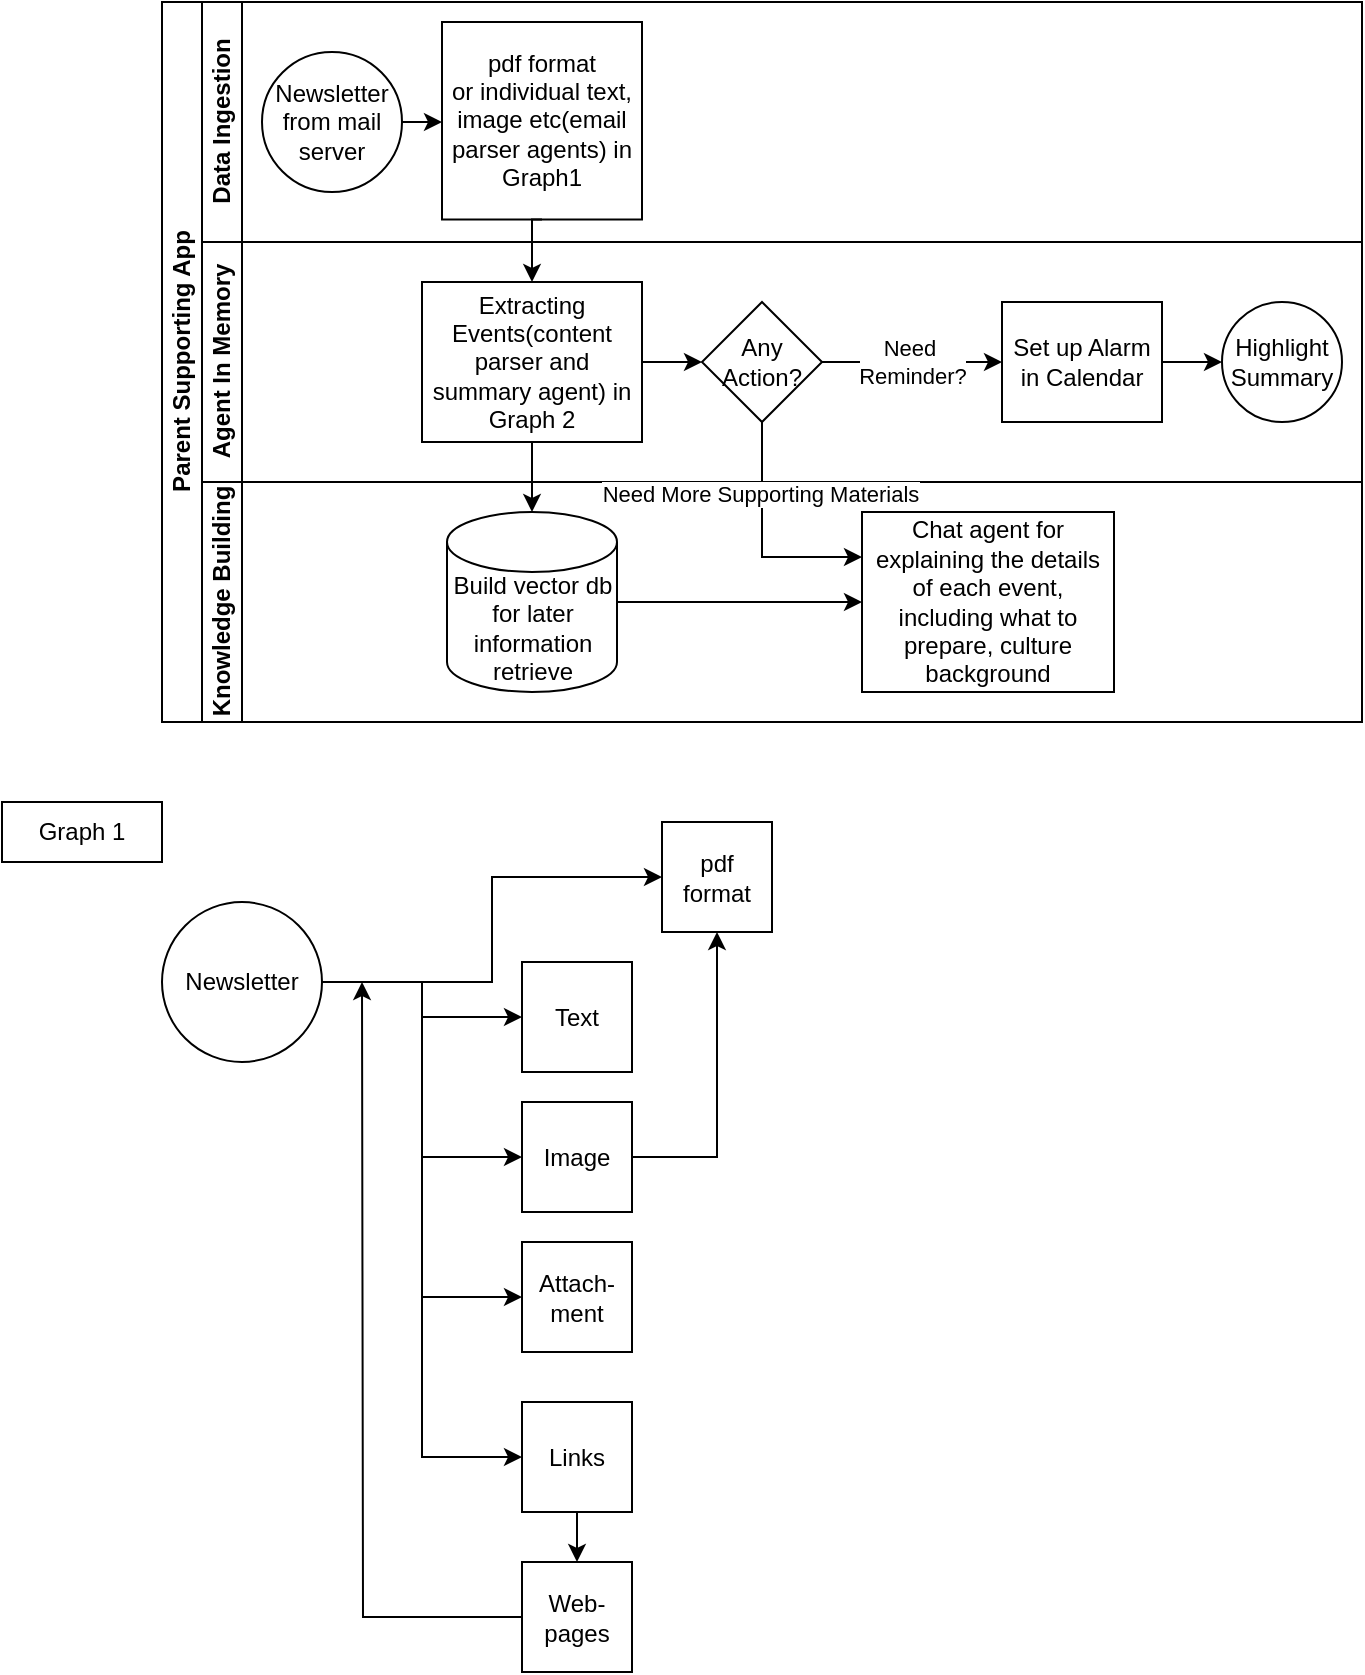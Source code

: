 <mxfile version="26.2.13">
  <diagram id="prtHgNgQTEPvFCAcTncT" name="Page-1">
    <mxGraphModel dx="1158" dy="745" grid="1" gridSize="10" guides="1" tooltips="1" connect="1" arrows="1" fold="1" page="1" pageScale="1" pageWidth="827" pageHeight="1169" math="0" shadow="0">
      <root>
        <mxCell id="0" />
        <mxCell id="1" parent="0" />
        <mxCell id="dNxyNK7c78bLwvsdeMH5-19" value="Parent Supporting App" style="swimlane;html=1;childLayout=stackLayout;resizeParent=1;resizeParentMax=0;horizontal=0;startSize=20;horizontalStack=0;" parent="1" vertex="1">
          <mxGeometry x="120" y="120" width="600" height="360" as="geometry" />
        </mxCell>
        <mxCell id="dNxyNK7c78bLwvsdeMH5-20" value="Data Ingestion" style="swimlane;html=1;startSize=20;horizontal=0;" parent="dNxyNK7c78bLwvsdeMH5-19" vertex="1">
          <mxGeometry x="20" width="580" height="120" as="geometry" />
        </mxCell>
        <mxCell id="dNxyNK7c78bLwvsdeMH5-25" value="" style="edgeStyle=orthogonalEdgeStyle;rounded=0;orthogonalLoop=1;jettySize=auto;html=1;" parent="dNxyNK7c78bLwvsdeMH5-20" source="dNxyNK7c78bLwvsdeMH5-23" target="dNxyNK7c78bLwvsdeMH5-24" edge="1">
          <mxGeometry relative="1" as="geometry" />
        </mxCell>
        <mxCell id="dNxyNK7c78bLwvsdeMH5-23" value="Newsletter from mail server" style="ellipse;whiteSpace=wrap;html=1;" parent="dNxyNK7c78bLwvsdeMH5-20" vertex="1">
          <mxGeometry x="30" y="25" width="70" height="70" as="geometry" />
        </mxCell>
        <mxCell id="dNxyNK7c78bLwvsdeMH5-24" value="pdf format&lt;div&gt;or individual text, image etc(email parser agents) in Graph1&lt;/div&gt;" style="rounded=0;whiteSpace=wrap;html=1;fontFamily=Helvetica;fontSize=12;fontColor=#000000;align=center;" parent="dNxyNK7c78bLwvsdeMH5-20" vertex="1">
          <mxGeometry x="120" y="10" width="100" height="98.75" as="geometry" />
        </mxCell>
        <mxCell id="5y53VwKbbks-n5xjh9GS-1" style="edgeStyle=orthogonalEdgeStyle;rounded=0;orthogonalLoop=1;jettySize=auto;html=1;exitX=0.5;exitY=1;exitDx=0;exitDy=0;entryX=0.5;entryY=0;entryDx=0;entryDy=0;entryPerimeter=0;" edge="1" parent="dNxyNK7c78bLwvsdeMH5-19" source="dNxyNK7c78bLwvsdeMH5-26" target="5y53VwKbbks-n5xjh9GS-3">
          <mxGeometry relative="1" as="geometry" />
        </mxCell>
        <mxCell id="5y53VwKbbks-n5xjh9GS-2" style="edgeStyle=orthogonalEdgeStyle;rounded=0;orthogonalLoop=1;jettySize=auto;html=1;exitX=0.5;exitY=1;exitDx=0;exitDy=0;entryX=0.5;entryY=0;entryDx=0;entryDy=0;" edge="1" parent="dNxyNK7c78bLwvsdeMH5-19" source="dNxyNK7c78bLwvsdeMH5-24" target="dNxyNK7c78bLwvsdeMH5-26">
          <mxGeometry relative="1" as="geometry" />
        </mxCell>
        <mxCell id="dNxyNK7c78bLwvsdeMH5-21" value="Agent In Memory" style="swimlane;html=1;startSize=20;horizontal=0;" parent="dNxyNK7c78bLwvsdeMH5-19" vertex="1">
          <mxGeometry x="20" y="120" width="580" height="120" as="geometry" />
        </mxCell>
        <mxCell id="dNxyNK7c78bLwvsdeMH5-29" value="" style="edgeStyle=orthogonalEdgeStyle;rounded=0;orthogonalLoop=1;jettySize=auto;html=1;endArrow=classic;endFill=1;" parent="dNxyNK7c78bLwvsdeMH5-21" source="dNxyNK7c78bLwvsdeMH5-26" target="dNxyNK7c78bLwvsdeMH5-28" edge="1">
          <mxGeometry relative="1" as="geometry" />
        </mxCell>
        <mxCell id="dNxyNK7c78bLwvsdeMH5-26" value="Extracting Events(content parser and summary agent) in Graph 2" style="rounded=0;whiteSpace=wrap;html=1;fontFamily=Helvetica;fontSize=12;fontColor=#000000;align=center;" parent="dNxyNK7c78bLwvsdeMH5-21" vertex="1">
          <mxGeometry x="110" y="20" width="110" height="80" as="geometry" />
        </mxCell>
        <mxCell id="dNxyNK7c78bLwvsdeMH5-28" value="Any Action?" style="rhombus;whiteSpace=wrap;html=1;fontFamily=Helvetica;fontSize=12;fontColor=#000000;align=center;" parent="dNxyNK7c78bLwvsdeMH5-21" vertex="1">
          <mxGeometry x="250" y="30" width="60" height="60" as="geometry" />
        </mxCell>
        <mxCell id="dNxyNK7c78bLwvsdeMH5-30" value="Set up Alarm in Calendar" style="rounded=0;whiteSpace=wrap;html=1;fontFamily=Helvetica;fontSize=12;fontColor=#000000;align=center;" parent="dNxyNK7c78bLwvsdeMH5-21" vertex="1">
          <mxGeometry x="400" y="30" width="80" height="60" as="geometry" />
        </mxCell>
        <mxCell id="dNxyNK7c78bLwvsdeMH5-31" value="Need&amp;nbsp;&lt;div&gt;Reminder?&lt;/div&gt;" style="edgeStyle=orthogonalEdgeStyle;rounded=0;orthogonalLoop=1;jettySize=auto;html=1;endArrow=classic;endFill=1;" parent="dNxyNK7c78bLwvsdeMH5-21" source="dNxyNK7c78bLwvsdeMH5-28" target="dNxyNK7c78bLwvsdeMH5-30" edge="1">
          <mxGeometry relative="1" as="geometry" />
        </mxCell>
        <mxCell id="dNxyNK7c78bLwvsdeMH5-32" value="Highlight Summary" style="ellipse;whiteSpace=wrap;html=1;" parent="dNxyNK7c78bLwvsdeMH5-21" vertex="1">
          <mxGeometry x="510" y="30" width="60" height="60" as="geometry" />
        </mxCell>
        <mxCell id="dNxyNK7c78bLwvsdeMH5-33" value="" style="edgeStyle=orthogonalEdgeStyle;rounded=0;orthogonalLoop=1;jettySize=auto;html=1;endArrow=classic;endFill=1;" parent="dNxyNK7c78bLwvsdeMH5-21" source="dNxyNK7c78bLwvsdeMH5-30" target="dNxyNK7c78bLwvsdeMH5-32" edge="1">
          <mxGeometry relative="1" as="geometry" />
        </mxCell>
        <mxCell id="dNxyNK7c78bLwvsdeMH5-22" value="Knowledge Building" style="swimlane;html=1;startSize=20;horizontal=0;" parent="dNxyNK7c78bLwvsdeMH5-19" vertex="1">
          <mxGeometry x="20" y="240" width="580" height="120" as="geometry" />
        </mxCell>
        <mxCell id="5y53VwKbbks-n5xjh9GS-3" value="Build vector db for later information retrieve" style="shape=cylinder3;whiteSpace=wrap;html=1;boundedLbl=1;backgroundOutline=1;size=15;" vertex="1" parent="dNxyNK7c78bLwvsdeMH5-22">
          <mxGeometry x="122.5" y="15" width="85" height="90" as="geometry" />
        </mxCell>
        <mxCell id="dNxyNK7c78bLwvsdeMH5-34" value="Chat agent for explaining the details of each event, including what to prepare, culture background" style="rounded=0;whiteSpace=wrap;html=1;fontFamily=Helvetica;fontSize=12;fontColor=#000000;align=center;" parent="dNxyNK7c78bLwvsdeMH5-22" vertex="1">
          <mxGeometry x="330" y="15" width="126" height="90" as="geometry" />
        </mxCell>
        <mxCell id="5y53VwKbbks-n5xjh9GS-4" value="" style="edgeStyle=orthogonalEdgeStyle;rounded=0;orthogonalLoop=1;jettySize=auto;html=1;" edge="1" parent="dNxyNK7c78bLwvsdeMH5-22" source="5y53VwKbbks-n5xjh9GS-3" target="dNxyNK7c78bLwvsdeMH5-34">
          <mxGeometry relative="1" as="geometry" />
        </mxCell>
        <mxCell id="5y53VwKbbks-n5xjh9GS-8" style="edgeStyle=orthogonalEdgeStyle;rounded=0;orthogonalLoop=1;jettySize=auto;html=1;exitX=0.5;exitY=1;exitDx=0;exitDy=0;entryX=0;entryY=0.25;entryDx=0;entryDy=0;" edge="1" parent="dNxyNK7c78bLwvsdeMH5-19" source="dNxyNK7c78bLwvsdeMH5-28" target="dNxyNK7c78bLwvsdeMH5-34">
          <mxGeometry relative="1" as="geometry" />
        </mxCell>
        <mxCell id="5y53VwKbbks-n5xjh9GS-9" value="Need More Supporting Materials" style="edgeLabel;html=1;align=center;verticalAlign=middle;resizable=0;points=[];" vertex="1" connectable="0" parent="5y53VwKbbks-n5xjh9GS-8">
          <mxGeometry x="-0.387" y="-1" relative="1" as="geometry">
            <mxPoint as="offset" />
          </mxGeometry>
        </mxCell>
        <mxCell id="5y53VwKbbks-n5xjh9GS-13" style="edgeStyle=orthogonalEdgeStyle;rounded=0;orthogonalLoop=1;jettySize=auto;html=1;exitX=1;exitY=0.5;exitDx=0;exitDy=0;entryX=0;entryY=0.5;entryDx=0;entryDy=0;" edge="1" parent="1" source="5y53VwKbbks-n5xjh9GS-10" target="5y53VwKbbks-n5xjh9GS-12">
          <mxGeometry relative="1" as="geometry" />
        </mxCell>
        <mxCell id="5y53VwKbbks-n5xjh9GS-19" style="edgeStyle=orthogonalEdgeStyle;rounded=0;orthogonalLoop=1;jettySize=auto;html=1;exitX=1;exitY=0.5;exitDx=0;exitDy=0;entryX=0;entryY=0.5;entryDx=0;entryDy=0;" edge="1" parent="1" source="5y53VwKbbks-n5xjh9GS-10" target="5y53VwKbbks-n5xjh9GS-17">
          <mxGeometry relative="1" as="geometry">
            <Array as="points">
              <mxPoint x="250" y="610" />
              <mxPoint x="250" y="628" />
            </Array>
          </mxGeometry>
        </mxCell>
        <mxCell id="5y53VwKbbks-n5xjh9GS-20" style="edgeStyle=orthogonalEdgeStyle;rounded=0;orthogonalLoop=1;jettySize=auto;html=1;exitX=1;exitY=0.5;exitDx=0;exitDy=0;entryX=0;entryY=0.5;entryDx=0;entryDy=0;" edge="1" parent="1" source="5y53VwKbbks-n5xjh9GS-10" target="5y53VwKbbks-n5xjh9GS-18">
          <mxGeometry relative="1" as="geometry">
            <Array as="points">
              <mxPoint x="250" y="610" />
              <mxPoint x="250" y="698" />
            </Array>
          </mxGeometry>
        </mxCell>
        <mxCell id="5y53VwKbbks-n5xjh9GS-22" style="edgeStyle=orthogonalEdgeStyle;rounded=0;orthogonalLoop=1;jettySize=auto;html=1;exitX=1;exitY=0.5;exitDx=0;exitDy=0;entryX=0;entryY=0.5;entryDx=0;entryDy=0;" edge="1" parent="1" source="5y53VwKbbks-n5xjh9GS-10" target="5y53VwKbbks-n5xjh9GS-23">
          <mxGeometry relative="1" as="geometry">
            <mxPoint x="250" y="770" as="targetPoint" />
          </mxGeometry>
        </mxCell>
        <mxCell id="5y53VwKbbks-n5xjh9GS-27" style="edgeStyle=orthogonalEdgeStyle;rounded=0;orthogonalLoop=1;jettySize=auto;html=1;exitX=1;exitY=0.5;exitDx=0;exitDy=0;entryX=0;entryY=0.5;entryDx=0;entryDy=0;" edge="1" parent="1" source="5y53VwKbbks-n5xjh9GS-10" target="5y53VwKbbks-n5xjh9GS-26">
          <mxGeometry relative="1" as="geometry" />
        </mxCell>
        <mxCell id="5y53VwKbbks-n5xjh9GS-10" value="Newsletter" style="ellipse;whiteSpace=wrap;html=1;aspect=fixed;" vertex="1" parent="1">
          <mxGeometry x="120" y="570" width="80" height="80" as="geometry" />
        </mxCell>
        <mxCell id="5y53VwKbbks-n5xjh9GS-12" value="pdf format" style="whiteSpace=wrap;html=1;aspect=fixed;" vertex="1" parent="1">
          <mxGeometry x="370" y="530" width="55" height="55" as="geometry" />
        </mxCell>
        <mxCell id="5y53VwKbbks-n5xjh9GS-16" value="Graph 1" style="rounded=0;whiteSpace=wrap;html=1;" vertex="1" parent="1">
          <mxGeometry x="40" y="520" width="80" height="30" as="geometry" />
        </mxCell>
        <mxCell id="5y53VwKbbks-n5xjh9GS-17" value="Text" style="whiteSpace=wrap;html=1;aspect=fixed;" vertex="1" parent="1">
          <mxGeometry x="300" y="600" width="55" height="55" as="geometry" />
        </mxCell>
        <mxCell id="5y53VwKbbks-n5xjh9GS-25" style="edgeStyle=orthogonalEdgeStyle;rounded=0;orthogonalLoop=1;jettySize=auto;html=1;exitX=1;exitY=0.5;exitDx=0;exitDy=0;entryX=0.5;entryY=1;entryDx=0;entryDy=0;" edge="1" parent="1" source="5y53VwKbbks-n5xjh9GS-18" target="5y53VwKbbks-n5xjh9GS-12">
          <mxGeometry relative="1" as="geometry">
            <mxPoint x="400" y="590" as="targetPoint" />
          </mxGeometry>
        </mxCell>
        <mxCell id="5y53VwKbbks-n5xjh9GS-18" value="Image" style="whiteSpace=wrap;html=1;aspect=fixed;" vertex="1" parent="1">
          <mxGeometry x="300" y="670" width="55" height="55" as="geometry" />
        </mxCell>
        <mxCell id="5y53VwKbbks-n5xjh9GS-23" value="Attach-ment" style="whiteSpace=wrap;html=1;aspect=fixed;" vertex="1" parent="1">
          <mxGeometry x="300" y="740" width="55" height="55" as="geometry" />
        </mxCell>
        <mxCell id="5y53VwKbbks-n5xjh9GS-34" style="edgeStyle=orthogonalEdgeStyle;rounded=0;orthogonalLoop=1;jettySize=auto;html=1;exitX=0.5;exitY=1;exitDx=0;exitDy=0;entryX=0.5;entryY=0;entryDx=0;entryDy=0;" edge="1" parent="1" source="5y53VwKbbks-n5xjh9GS-26" target="5y53VwKbbks-n5xjh9GS-28">
          <mxGeometry relative="1" as="geometry" />
        </mxCell>
        <mxCell id="5y53VwKbbks-n5xjh9GS-26" value="Links" style="whiteSpace=wrap;html=1;aspect=fixed;" vertex="1" parent="1">
          <mxGeometry x="300" y="820" width="55" height="55" as="geometry" />
        </mxCell>
        <mxCell id="5y53VwKbbks-n5xjh9GS-35" style="edgeStyle=orthogonalEdgeStyle;rounded=0;orthogonalLoop=1;jettySize=auto;html=1;exitX=0;exitY=0.5;exitDx=0;exitDy=0;" edge="1" parent="1" source="5y53VwKbbks-n5xjh9GS-28">
          <mxGeometry relative="1" as="geometry">
            <mxPoint x="220" y="610" as="targetPoint" />
          </mxGeometry>
        </mxCell>
        <mxCell id="5y53VwKbbks-n5xjh9GS-28" value="Web-pages" style="whiteSpace=wrap;html=1;aspect=fixed;" vertex="1" parent="1">
          <mxGeometry x="300" y="900" width="55" height="55" as="geometry" />
        </mxCell>
      </root>
    </mxGraphModel>
  </diagram>
</mxfile>
